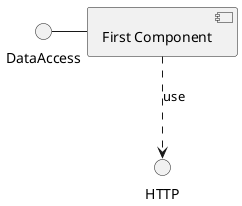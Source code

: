 @startuml arrow 
/'
元素之间可以使用虚线 (..)、直线 (--)、箭头 (-->) 进行连接。
'/
DataAccess - [First Component]
[First Component] ..> HTTP : use
@enduml